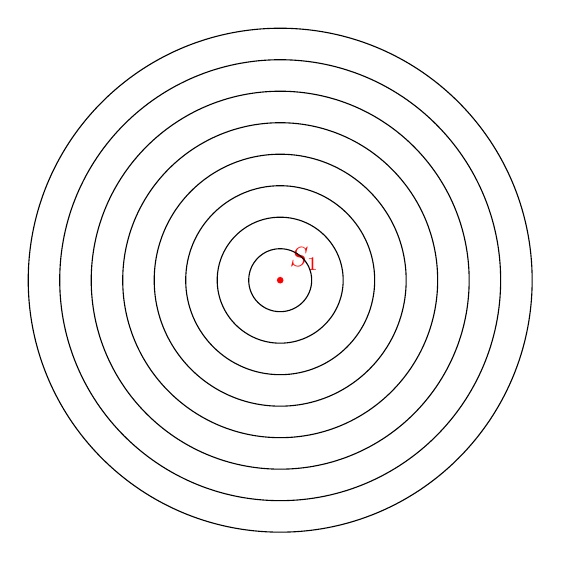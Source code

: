 \begin{tikzpicture}[scale=0.4]

% Centre
\coordinate (S)  at (0,0);
\fill[red] (S) circle (3pt) node[above right]{$S_1$};


% Les cercles

\foreach \r in {1,2,...,8} {
  \draw circle (\r cm);
}


\end{tikzpicture}
